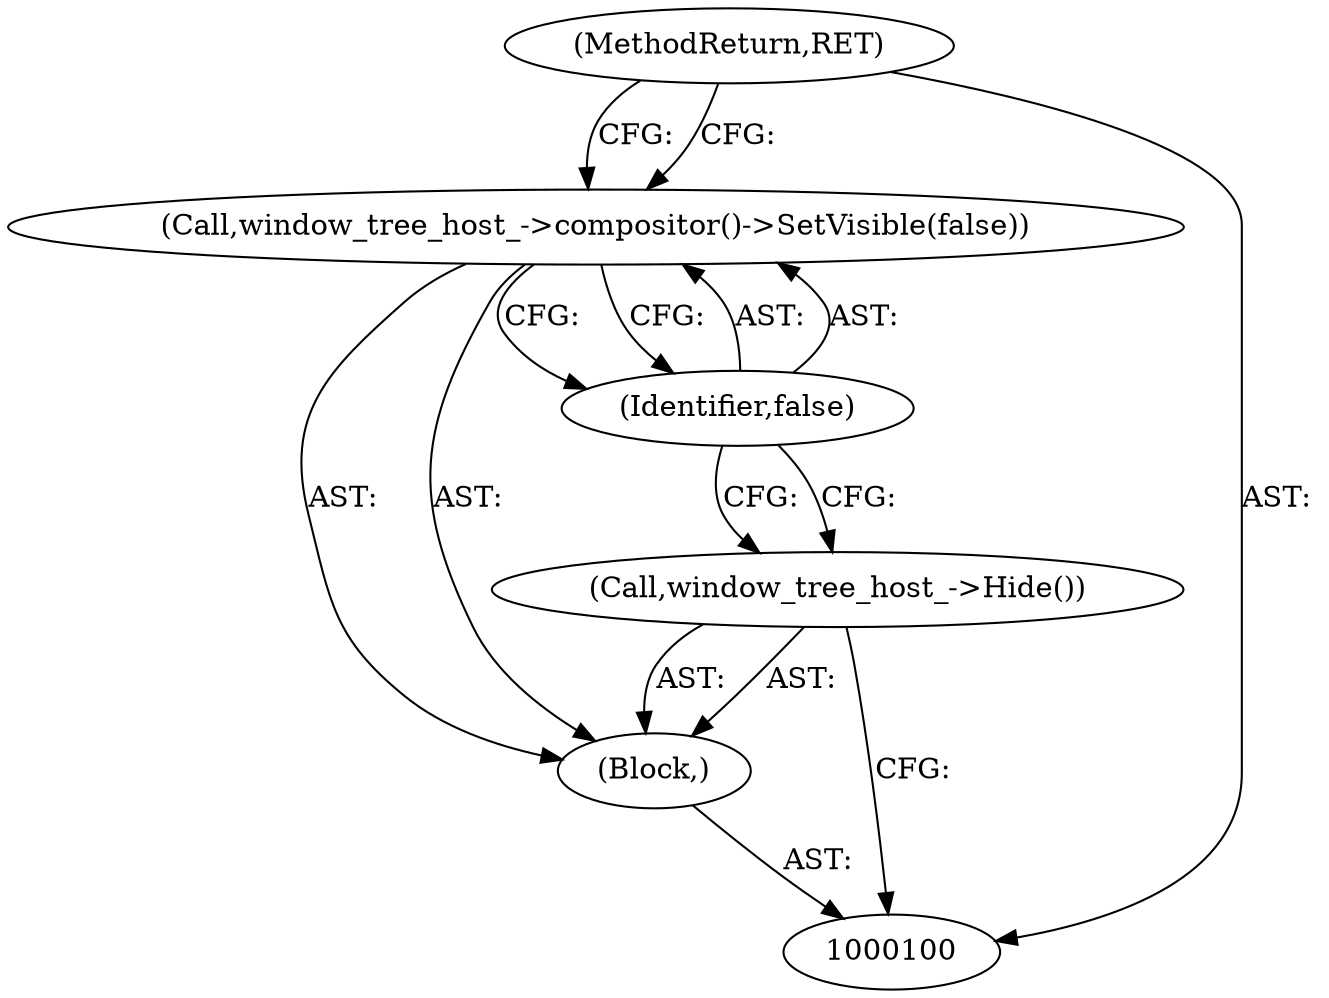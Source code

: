 digraph "1_Chrome_6a60f01228557982e6508c5919cc21fcfddf110b_6" {
"1000105" [label="(MethodReturn,RET)"];
"1000101" [label="(Block,)"];
"1000102" [label="(Call,window_tree_host_->Hide())"];
"1000103" [label="(Call,window_tree_host_->compositor()->SetVisible(false))"];
"1000104" [label="(Identifier,false)"];
"1000105" -> "1000100"  [label="AST: "];
"1000105" -> "1000103"  [label="CFG: "];
"1000101" -> "1000100"  [label="AST: "];
"1000102" -> "1000101"  [label="AST: "];
"1000103" -> "1000101"  [label="AST: "];
"1000102" -> "1000101"  [label="AST: "];
"1000102" -> "1000100"  [label="CFG: "];
"1000104" -> "1000102"  [label="CFG: "];
"1000103" -> "1000101"  [label="AST: "];
"1000103" -> "1000104"  [label="CFG: "];
"1000104" -> "1000103"  [label="AST: "];
"1000105" -> "1000103"  [label="CFG: "];
"1000104" -> "1000103"  [label="AST: "];
"1000104" -> "1000102"  [label="CFG: "];
"1000103" -> "1000104"  [label="CFG: "];
}
